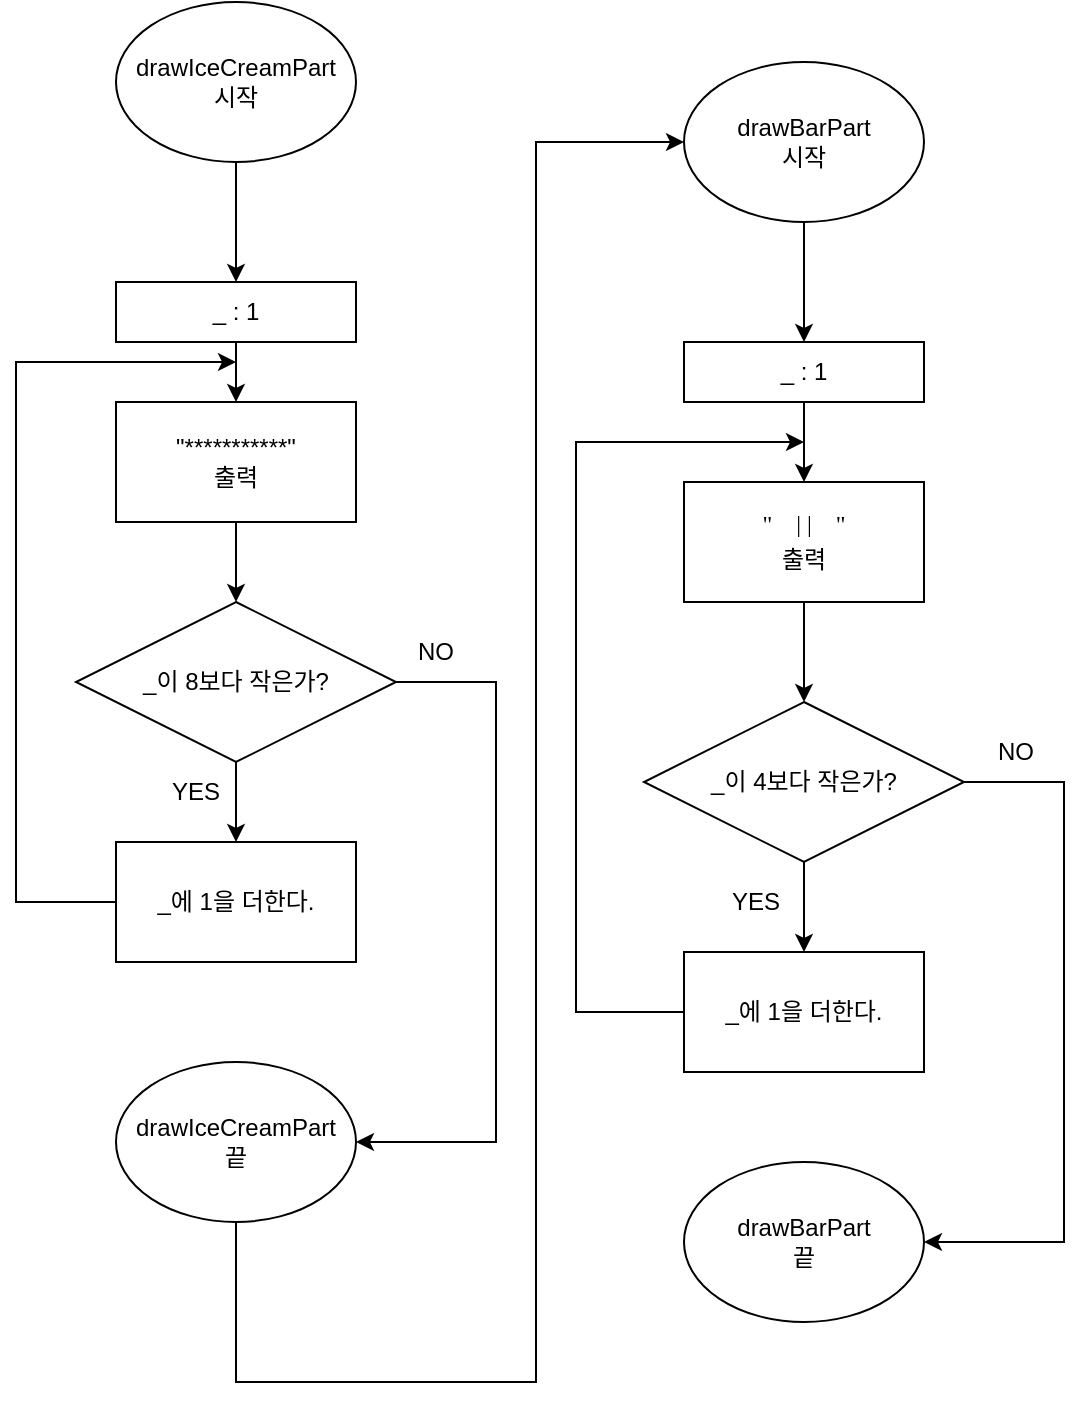 <mxfile version="20.8.22" type="device"><diagram name="페이지-1" id="XY4VvqY0zjG9j1RzNYRq"><mxGraphModel dx="514" dy="661" grid="1" gridSize="10" guides="1" tooltips="1" connect="1" arrows="1" fold="1" page="1" pageScale="1" pageWidth="827" pageHeight="1169" math="0" shadow="0"><root><mxCell id="0"/><mxCell id="1" parent="0"/><mxCell id="efl7iOx-Uzsl8IvF7TZX-1" value="&lt;font style=&quot;vertical-align: inherit;&quot;&gt;&lt;font style=&quot;vertical-align: inherit;&quot;&gt;&lt;font style=&quot;vertical-align: inherit;&quot;&gt;&lt;font style=&quot;vertical-align: inherit;&quot;&gt;drawIceCreamPart&lt;br&gt;시작&lt;/font&gt;&lt;/font&gt;&lt;/font&gt;&lt;/font&gt;" style="ellipse;whiteSpace=wrap;html=1;" vertex="1" parent="1"><mxGeometry x="70" y="110" width="120" height="80" as="geometry"/></mxCell><mxCell id="efl7iOx-Uzsl8IvF7TZX-2" value="" style="endArrow=classic;html=1;rounded=0;exitX=0.5;exitY=1;exitDx=0;exitDy=0;entryX=0.5;entryY=0;entryDx=0;entryDy=0;entryPerimeter=0;" edge="1" parent="1" source="efl7iOx-Uzsl8IvF7TZX-1" target="efl7iOx-Uzsl8IvF7TZX-3"><mxGeometry width="50" height="50" relative="1" as="geometry"><mxPoint x="140" y="370" as="sourcePoint"/><mxPoint x="130" y="280" as="targetPoint"/></mxGeometry></mxCell><mxCell id="efl7iOx-Uzsl8IvF7TZX-3" value="&lt;font style=&quot;vertical-align: inherit;&quot;&gt;&lt;font style=&quot;vertical-align: inherit;&quot;&gt;&lt;font style=&quot;vertical-align: inherit;&quot;&gt;&lt;font style=&quot;vertical-align: inherit;&quot;&gt;&lt;font style=&quot;vertical-align: inherit;&quot;&gt;&lt;font style=&quot;vertical-align: inherit;&quot;&gt;&lt;font style=&quot;vertical-align: inherit;&quot;&gt;&lt;font style=&quot;vertical-align: inherit;&quot;&gt;_ : 1&lt;/font&gt;&lt;/font&gt;&lt;/font&gt;&lt;/font&gt;&lt;/font&gt;&lt;/font&gt;&lt;/font&gt;&lt;/font&gt;" style="rounded=0;whiteSpace=wrap;html=1;" vertex="1" parent="1"><mxGeometry x="70" y="250" width="120" height="30" as="geometry"/></mxCell><mxCell id="efl7iOx-Uzsl8IvF7TZX-4" value="&lt;font style=&quot;vertical-align: inherit;&quot;&gt;&lt;font style=&quot;vertical-align: inherit;&quot;&gt;&quot;***********&quot; &lt;br&gt;출력&lt;/font&gt;&lt;/font&gt;" style="rounded=0;whiteSpace=wrap;html=1;" vertex="1" parent="1"><mxGeometry x="70" y="310" width="120" height="60" as="geometry"/></mxCell><mxCell id="efl7iOx-Uzsl8IvF7TZX-5" value="&lt;font style=&quot;vertical-align: inherit;&quot;&gt;&lt;font style=&quot;vertical-align: inherit;&quot;&gt;_이 8보다 작은가?&lt;/font&gt;&lt;/font&gt;" style="rhombus;whiteSpace=wrap;html=1;" vertex="1" parent="1"><mxGeometry x="50" y="410" width="160" height="80" as="geometry"/></mxCell><mxCell id="efl7iOx-Uzsl8IvF7TZX-6" value="&lt;font style=&quot;vertical-align: inherit;&quot;&gt;&lt;font style=&quot;vertical-align: inherit;&quot;&gt;_에 1을 더한다.&lt;/font&gt;&lt;/font&gt;" style="rounded=0;whiteSpace=wrap;html=1;" vertex="1" parent="1"><mxGeometry x="70" y="530" width="120" height="60" as="geometry"/></mxCell><mxCell id="efl7iOx-Uzsl8IvF7TZX-7" value="&lt;font style=&quot;vertical-align: inherit;&quot;&gt;&lt;font style=&quot;vertical-align: inherit;&quot;&gt;drawIceCreamPart&lt;br&gt;끝&lt;br&gt;&lt;/font&gt;&lt;/font&gt;" style="ellipse;whiteSpace=wrap;html=1;" vertex="1" parent="1"><mxGeometry x="70" y="640" width="120" height="80" as="geometry"/></mxCell><mxCell id="efl7iOx-Uzsl8IvF7TZX-8" value="" style="endArrow=classic;html=1;rounded=0;exitX=0.5;exitY=1;exitDx=0;exitDy=0;entryX=0.5;entryY=0;entryDx=0;entryDy=0;" edge="1" parent="1" source="efl7iOx-Uzsl8IvF7TZX-5" target="efl7iOx-Uzsl8IvF7TZX-6"><mxGeometry width="50" height="50" relative="1" as="geometry"><mxPoint x="140" y="580" as="sourcePoint"/><mxPoint x="190" y="530" as="targetPoint"/></mxGeometry></mxCell><mxCell id="efl7iOx-Uzsl8IvF7TZX-9" value="" style="endArrow=classic;html=1;rounded=0;exitX=0.5;exitY=1;exitDx=0;exitDy=0;" edge="1" parent="1" source="efl7iOx-Uzsl8IvF7TZX-4" target="efl7iOx-Uzsl8IvF7TZX-5"><mxGeometry width="50" height="50" relative="1" as="geometry"><mxPoint x="140" y="580" as="sourcePoint"/><mxPoint x="190" y="530" as="targetPoint"/></mxGeometry></mxCell><mxCell id="efl7iOx-Uzsl8IvF7TZX-10" value="" style="endArrow=classic;html=1;rounded=0;exitX=1;exitY=0.5;exitDx=0;exitDy=0;entryX=1;entryY=0.5;entryDx=0;entryDy=0;" edge="1" parent="1" source="efl7iOx-Uzsl8IvF7TZX-5" target="efl7iOx-Uzsl8IvF7TZX-7"><mxGeometry width="50" height="50" relative="1" as="geometry"><mxPoint x="140" y="580" as="sourcePoint"/><mxPoint x="190" y="530" as="targetPoint"/><Array as="points"><mxPoint x="260" y="450"/><mxPoint x="260" y="680"/></Array></mxGeometry></mxCell><mxCell id="efl7iOx-Uzsl8IvF7TZX-11" value="" style="endArrow=classic;html=1;rounded=0;exitX=0;exitY=0.5;exitDx=0;exitDy=0;" edge="1" parent="1" source="efl7iOx-Uzsl8IvF7TZX-6"><mxGeometry width="50" height="50" relative="1" as="geometry"><mxPoint x="120" y="580" as="sourcePoint"/><mxPoint x="130" y="290" as="targetPoint"/><Array as="points"><mxPoint x="20" y="560"/><mxPoint x="20" y="290"/></Array></mxGeometry></mxCell><mxCell id="efl7iOx-Uzsl8IvF7TZX-12" value="" style="endArrow=classic;html=1;rounded=0;entryX=0.5;entryY=0;entryDx=0;entryDy=0;" edge="1" parent="1" source="efl7iOx-Uzsl8IvF7TZX-3" target="efl7iOx-Uzsl8IvF7TZX-4"><mxGeometry width="50" height="50" relative="1" as="geometry"><mxPoint x="60" y="400" as="sourcePoint"/><mxPoint x="170" y="530" as="targetPoint"/></mxGeometry></mxCell><mxCell id="efl7iOx-Uzsl8IvF7TZX-13" value="&lt;font style=&quot;vertical-align: inherit;&quot;&gt;&lt;font style=&quot;vertical-align: inherit;&quot;&gt;NO&lt;/font&gt;&lt;/font&gt;" style="text;html=1;strokeColor=none;fillColor=none;align=center;verticalAlign=middle;whiteSpace=wrap;rounded=0;" vertex="1" parent="1"><mxGeometry x="200" y="420" width="60" height="30" as="geometry"/></mxCell><mxCell id="efl7iOx-Uzsl8IvF7TZX-14" value="&lt;font style=&quot;vertical-align: inherit;&quot;&gt;&lt;font style=&quot;vertical-align: inherit;&quot;&gt;YES&lt;/font&gt;&lt;/font&gt;" style="text;html=1;strokeColor=none;fillColor=none;align=center;verticalAlign=middle;whiteSpace=wrap;rounded=0;" vertex="1" parent="1"><mxGeometry x="80" y="490" width="60" height="30" as="geometry"/></mxCell><mxCell id="efl7iOx-Uzsl8IvF7TZX-15" value="&lt;font style=&quot;vertical-align: inherit;&quot;&gt;&lt;font style=&quot;vertical-align: inherit;&quot;&gt;&lt;font style=&quot;vertical-align: inherit;&quot;&gt;&lt;font style=&quot;vertical-align: inherit;&quot;&gt;drawBarPart&lt;br&gt;시작&lt;/font&gt;&lt;/font&gt;&lt;/font&gt;&lt;/font&gt;" style="ellipse;whiteSpace=wrap;html=1;" vertex="1" parent="1"><mxGeometry x="354" y="140" width="120" height="80" as="geometry"/></mxCell><mxCell id="efl7iOx-Uzsl8IvF7TZX-16" value="&lt;font style=&quot;vertical-align: inherit;&quot;&gt;&lt;font style=&quot;vertical-align: inherit;&quot;&gt;&lt;font style=&quot;vertical-align: inherit;&quot;&gt;&lt;font style=&quot;vertical-align: inherit;&quot;&gt;&lt;font style=&quot;vertical-align: inherit;&quot;&gt;&lt;font style=&quot;vertical-align: inherit;&quot;&gt;&lt;font style=&quot;vertical-align: inherit;&quot;&gt;&lt;font style=&quot;vertical-align: inherit;&quot;&gt;_ : 1&lt;/font&gt;&lt;/font&gt;&lt;/font&gt;&lt;/font&gt;&lt;/font&gt;&lt;/font&gt;&lt;/font&gt;&lt;/font&gt;" style="rounded=0;whiteSpace=wrap;html=1;" vertex="1" parent="1"><mxGeometry x="354" y="280" width="120" height="30" as="geometry"/></mxCell><mxCell id="efl7iOx-Uzsl8IvF7TZX-17" value="&lt;p style=&quot;margin: 0px; font-variant-numeric: normal; font-variant-east-asian: normal; font-stretch: normal; line-height: normal; font-family: Menlo;&quot; class=&quot;p1&quot;&gt;&lt;span style=&quot;background-color: rgb(255, 255, 255);&quot;&gt;&quot;&amp;nbsp; &amp;nbsp; | |&lt;span style=&quot;&quot; class=&quot;Apple-converted-space&quot;&gt;&amp;nbsp; &amp;nbsp; &lt;/span&gt;&quot;&lt;/span&gt;&lt;/p&gt;&lt;p style=&quot;margin: 0px; font-variant-numeric: normal; font-variant-east-asian: normal; font-stretch: normal; line-height: normal; font-family: Menlo;&quot; class=&quot;p1&quot;&gt;&lt;span style=&quot;background-color: rgb(255, 255, 255);&quot;&gt;출력&lt;/span&gt;&lt;/p&gt;" style="rounded=0;whiteSpace=wrap;html=1;align=center;" vertex="1" parent="1"><mxGeometry x="354" y="350" width="120" height="60" as="geometry"/></mxCell><mxCell id="efl7iOx-Uzsl8IvF7TZX-18" value="&lt;font style=&quot;vertical-align: inherit;&quot;&gt;&lt;font style=&quot;vertical-align: inherit;&quot;&gt;_이 4보다 작은가?&lt;/font&gt;&lt;/font&gt;" style="rhombus;whiteSpace=wrap;html=1;" vertex="1" parent="1"><mxGeometry x="334" y="460" width="160" height="80" as="geometry"/></mxCell><mxCell id="efl7iOx-Uzsl8IvF7TZX-19" value="&lt;font style=&quot;vertical-align: inherit;&quot;&gt;&lt;font style=&quot;vertical-align: inherit;&quot;&gt;_에 1을 더한다.&lt;/font&gt;&lt;/font&gt;" style="rounded=0;whiteSpace=wrap;html=1;" vertex="1" parent="1"><mxGeometry x="354" y="585" width="120" height="60" as="geometry"/></mxCell><mxCell id="efl7iOx-Uzsl8IvF7TZX-20" value="&lt;font style=&quot;vertical-align: inherit;&quot;&gt;&lt;font style=&quot;vertical-align: inherit;&quot;&gt;drawBarPart&lt;br&gt;끝&lt;br&gt;&lt;/font&gt;&lt;/font&gt;" style="ellipse;whiteSpace=wrap;html=1;" vertex="1" parent="1"><mxGeometry x="354" y="690" width="120" height="80" as="geometry"/></mxCell><mxCell id="efl7iOx-Uzsl8IvF7TZX-21" value="" style="endArrow=classic;html=1;rounded=0;entryX=1;entryY=0.5;entryDx=0;entryDy=0;" edge="1" parent="1" source="efl7iOx-Uzsl8IvF7TZX-18" target="efl7iOx-Uzsl8IvF7TZX-20"><mxGeometry width="50" height="50" relative="1" as="geometry"><mxPoint x="494" y="500" as="sourcePoint"/><mxPoint x="474" y="730" as="targetPoint"/><Array as="points"><mxPoint x="544" y="500"/><mxPoint x="544" y="730"/></Array></mxGeometry></mxCell><mxCell id="efl7iOx-Uzsl8IvF7TZX-22" value="&lt;font style=&quot;vertical-align: inherit;&quot;&gt;&lt;font style=&quot;vertical-align: inherit;&quot;&gt;NO&lt;/font&gt;&lt;/font&gt;" style="text;html=1;strokeColor=none;fillColor=none;align=center;verticalAlign=middle;whiteSpace=wrap;rounded=0;" vertex="1" parent="1"><mxGeometry x="490" y="470" width="60" height="30" as="geometry"/></mxCell><mxCell id="efl7iOx-Uzsl8IvF7TZX-23" value="" style="endArrow=classic;html=1;rounded=0;fontColor=#000000;exitX=0.5;exitY=1;exitDx=0;exitDy=0;" edge="1" parent="1" source="efl7iOx-Uzsl8IvF7TZX-17" target="efl7iOx-Uzsl8IvF7TZX-18"><mxGeometry width="50" height="50" relative="1" as="geometry"><mxPoint x="260" y="530" as="sourcePoint"/><mxPoint x="310" y="480" as="targetPoint"/></mxGeometry></mxCell><mxCell id="efl7iOx-Uzsl8IvF7TZX-24" value="" style="endArrow=classic;html=1;rounded=0;fontColor=#000000;entryX=0.5;entryY=0;entryDx=0;entryDy=0;" edge="1" parent="1" source="efl7iOx-Uzsl8IvF7TZX-18" target="efl7iOx-Uzsl8IvF7TZX-19"><mxGeometry width="50" height="50" relative="1" as="geometry"><mxPoint x="260" y="530" as="sourcePoint"/><mxPoint x="310" y="480" as="targetPoint"/></mxGeometry></mxCell><mxCell id="efl7iOx-Uzsl8IvF7TZX-25" value="&lt;font style=&quot;vertical-align: inherit;&quot;&gt;&lt;font style=&quot;vertical-align: inherit;&quot;&gt;YES&lt;/font&gt;&lt;/font&gt;" style="text;html=1;strokeColor=none;fillColor=none;align=center;verticalAlign=middle;whiteSpace=wrap;rounded=0;" vertex="1" parent="1"><mxGeometry x="360" y="545" width="60" height="30" as="geometry"/></mxCell><mxCell id="efl7iOx-Uzsl8IvF7TZX-26" value="" style="endArrow=classic;html=1;rounded=0;exitX=0;exitY=0.5;exitDx=0;exitDy=0;" edge="1" parent="1" source="efl7iOx-Uzsl8IvF7TZX-19"><mxGeometry width="50" height="50" relative="1" as="geometry"><mxPoint x="294" y="635" as="sourcePoint"/><mxPoint x="414" y="330" as="targetPoint"/><Array as="points"><mxPoint x="300" y="615"/><mxPoint x="300" y="330"/></Array></mxGeometry></mxCell><mxCell id="efl7iOx-Uzsl8IvF7TZX-27" value="" style="endArrow=classic;html=1;rounded=0;fontColor=#000000;exitX=0.5;exitY=1;exitDx=0;exitDy=0;entryX=0.5;entryY=0;entryDx=0;entryDy=0;" edge="1" parent="1" source="efl7iOx-Uzsl8IvF7TZX-16" target="efl7iOx-Uzsl8IvF7TZX-17"><mxGeometry width="50" height="50" relative="1" as="geometry"><mxPoint x="260" y="530" as="sourcePoint"/><mxPoint x="310" y="480" as="targetPoint"/></mxGeometry></mxCell><mxCell id="efl7iOx-Uzsl8IvF7TZX-28" value="" style="endArrow=classic;html=1;rounded=0;fontColor=#000000;exitX=0.5;exitY=1;exitDx=0;exitDy=0;entryX=0.5;entryY=0;entryDx=0;entryDy=0;" edge="1" parent="1" source="efl7iOx-Uzsl8IvF7TZX-15" target="efl7iOx-Uzsl8IvF7TZX-16"><mxGeometry width="50" height="50" relative="1" as="geometry"><mxPoint x="260" y="420" as="sourcePoint"/><mxPoint x="310" y="370" as="targetPoint"/></mxGeometry></mxCell><mxCell id="efl7iOx-Uzsl8IvF7TZX-29" value="" style="endArrow=classic;html=1;rounded=0;fontColor=#000000;exitX=0.5;exitY=1;exitDx=0;exitDy=0;entryX=0;entryY=0.5;entryDx=0;entryDy=0;" edge="1" parent="1" source="efl7iOx-Uzsl8IvF7TZX-7" target="efl7iOx-Uzsl8IvF7TZX-15"><mxGeometry width="50" height="50" relative="1" as="geometry"><mxPoint x="280" y="590" as="sourcePoint"/><mxPoint x="280" y="180" as="targetPoint"/><Array as="points"><mxPoint x="130" y="800"/><mxPoint x="280" y="800"/><mxPoint x="280" y="180"/></Array></mxGeometry></mxCell></root></mxGraphModel></diagram></mxfile>